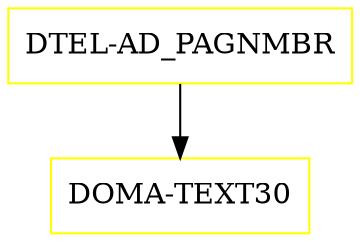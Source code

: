 digraph G {
  "DTEL-AD_PAGNMBR" [shape=box,color=yellow];
  "DOMA-TEXT30" [shape=box,color=yellow,URL="./DOMA_TEXT30.html"];
  "DTEL-AD_PAGNMBR" -> "DOMA-TEXT30";
}
